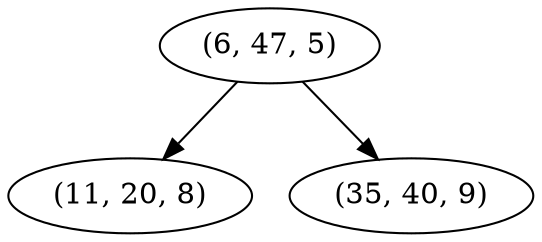 digraph tree {
    "(6, 47, 5)";
    "(11, 20, 8)";
    "(35, 40, 9)";
    "(6, 47, 5)" -> "(11, 20, 8)";
    "(6, 47, 5)" -> "(35, 40, 9)";
}
